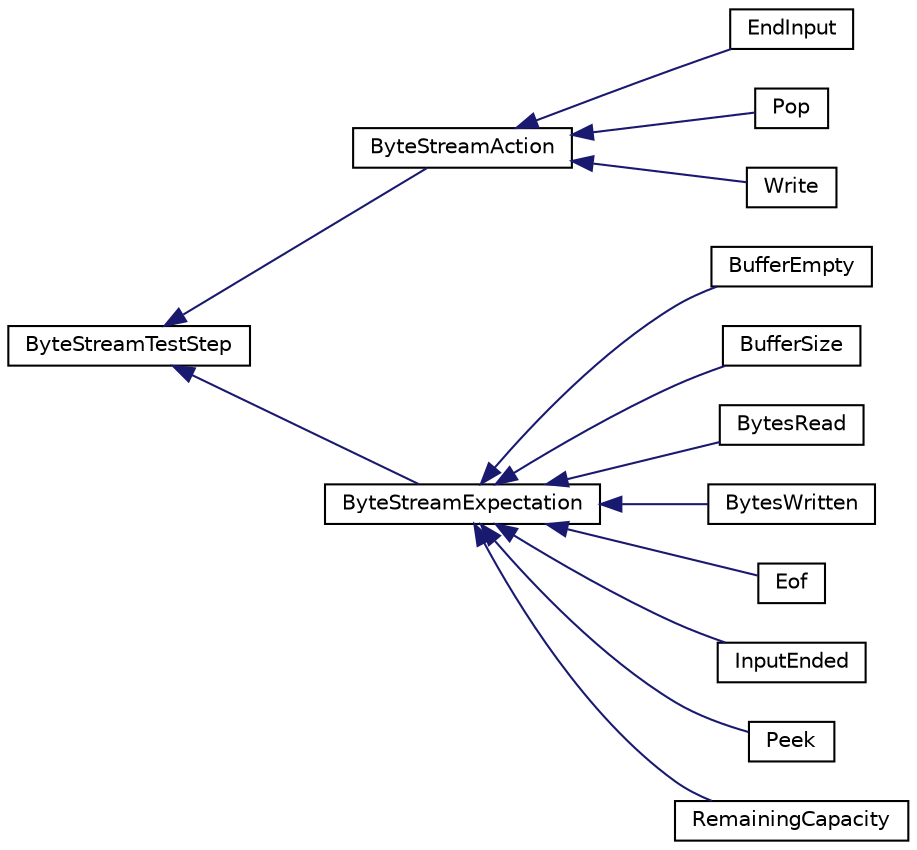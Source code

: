 digraph "类继承关系图"
{
 // LATEX_PDF_SIZE
  edge [fontname="Helvetica",fontsize="10",labelfontname="Helvetica",labelfontsize="10"];
  node [fontname="Helvetica",fontsize="10",shape=record];
  rankdir="LR";
  Node0 [label="ByteStreamTestStep",height=0.2,width=0.4,color="black", fillcolor="white", style="filled",URL="$structByteStreamTestStep.html",tooltip=" "];
  Node0 -> Node1 [dir="back",color="midnightblue",fontsize="10",style="solid",fontname="Helvetica"];
  Node1 [label="ByteStreamAction",height=0.2,width=0.4,color="black", fillcolor="white", style="filled",URL="$structByteStreamAction.html",tooltip=" "];
  Node1 -> Node2 [dir="back",color="midnightblue",fontsize="10",style="solid",fontname="Helvetica"];
  Node2 [label="EndInput",height=0.2,width=0.4,color="black", fillcolor="white", style="filled",URL="$structEndInput.html",tooltip=" "];
  Node1 -> Node3 [dir="back",color="midnightblue",fontsize="10",style="solid",fontname="Helvetica"];
  Node3 [label="Pop",height=0.2,width=0.4,color="black", fillcolor="white", style="filled",URL="$structPop.html",tooltip=" "];
  Node1 -> Node4 [dir="back",color="midnightblue",fontsize="10",style="solid",fontname="Helvetica"];
  Node4 [label="Write",height=0.2,width=0.4,color="black", fillcolor="white", style="filled",URL="$structWrite.html",tooltip=" "];
  Node0 -> Node5 [dir="back",color="midnightblue",fontsize="10",style="solid",fontname="Helvetica"];
  Node5 [label="ByteStreamExpectation",height=0.2,width=0.4,color="black", fillcolor="white", style="filled",URL="$structByteStreamExpectation.html",tooltip=" "];
  Node5 -> Node6 [dir="back",color="midnightblue",fontsize="10",style="solid",fontname="Helvetica"];
  Node6 [label="BufferEmpty",height=0.2,width=0.4,color="black", fillcolor="white", style="filled",URL="$structBufferEmpty.html",tooltip=" "];
  Node5 -> Node7 [dir="back",color="midnightblue",fontsize="10",style="solid",fontname="Helvetica"];
  Node7 [label="BufferSize",height=0.2,width=0.4,color="black", fillcolor="white", style="filled",URL="$structBufferSize.html",tooltip=" "];
  Node5 -> Node8 [dir="back",color="midnightblue",fontsize="10",style="solid",fontname="Helvetica"];
  Node8 [label="BytesRead",height=0.2,width=0.4,color="black", fillcolor="white", style="filled",URL="$structBytesRead.html",tooltip=" "];
  Node5 -> Node9 [dir="back",color="midnightblue",fontsize="10",style="solid",fontname="Helvetica"];
  Node9 [label="BytesWritten",height=0.2,width=0.4,color="black", fillcolor="white", style="filled",URL="$structBytesWritten.html",tooltip=" "];
  Node5 -> Node10 [dir="back",color="midnightblue",fontsize="10",style="solid",fontname="Helvetica"];
  Node10 [label="Eof",height=0.2,width=0.4,color="black", fillcolor="white", style="filled",URL="$structEof.html",tooltip=" "];
  Node5 -> Node11 [dir="back",color="midnightblue",fontsize="10",style="solid",fontname="Helvetica"];
  Node11 [label="InputEnded",height=0.2,width=0.4,color="black", fillcolor="white", style="filled",URL="$structInputEnded.html",tooltip=" "];
  Node5 -> Node12 [dir="back",color="midnightblue",fontsize="10",style="solid",fontname="Helvetica"];
  Node12 [label="Peek",height=0.2,width=0.4,color="black", fillcolor="white", style="filled",URL="$structPeek.html",tooltip=" "];
  Node5 -> Node13 [dir="back",color="midnightblue",fontsize="10",style="solid",fontname="Helvetica"];
  Node13 [label="RemainingCapacity",height=0.2,width=0.4,color="black", fillcolor="white", style="filled",URL="$structRemainingCapacity.html",tooltip=" "];
}
